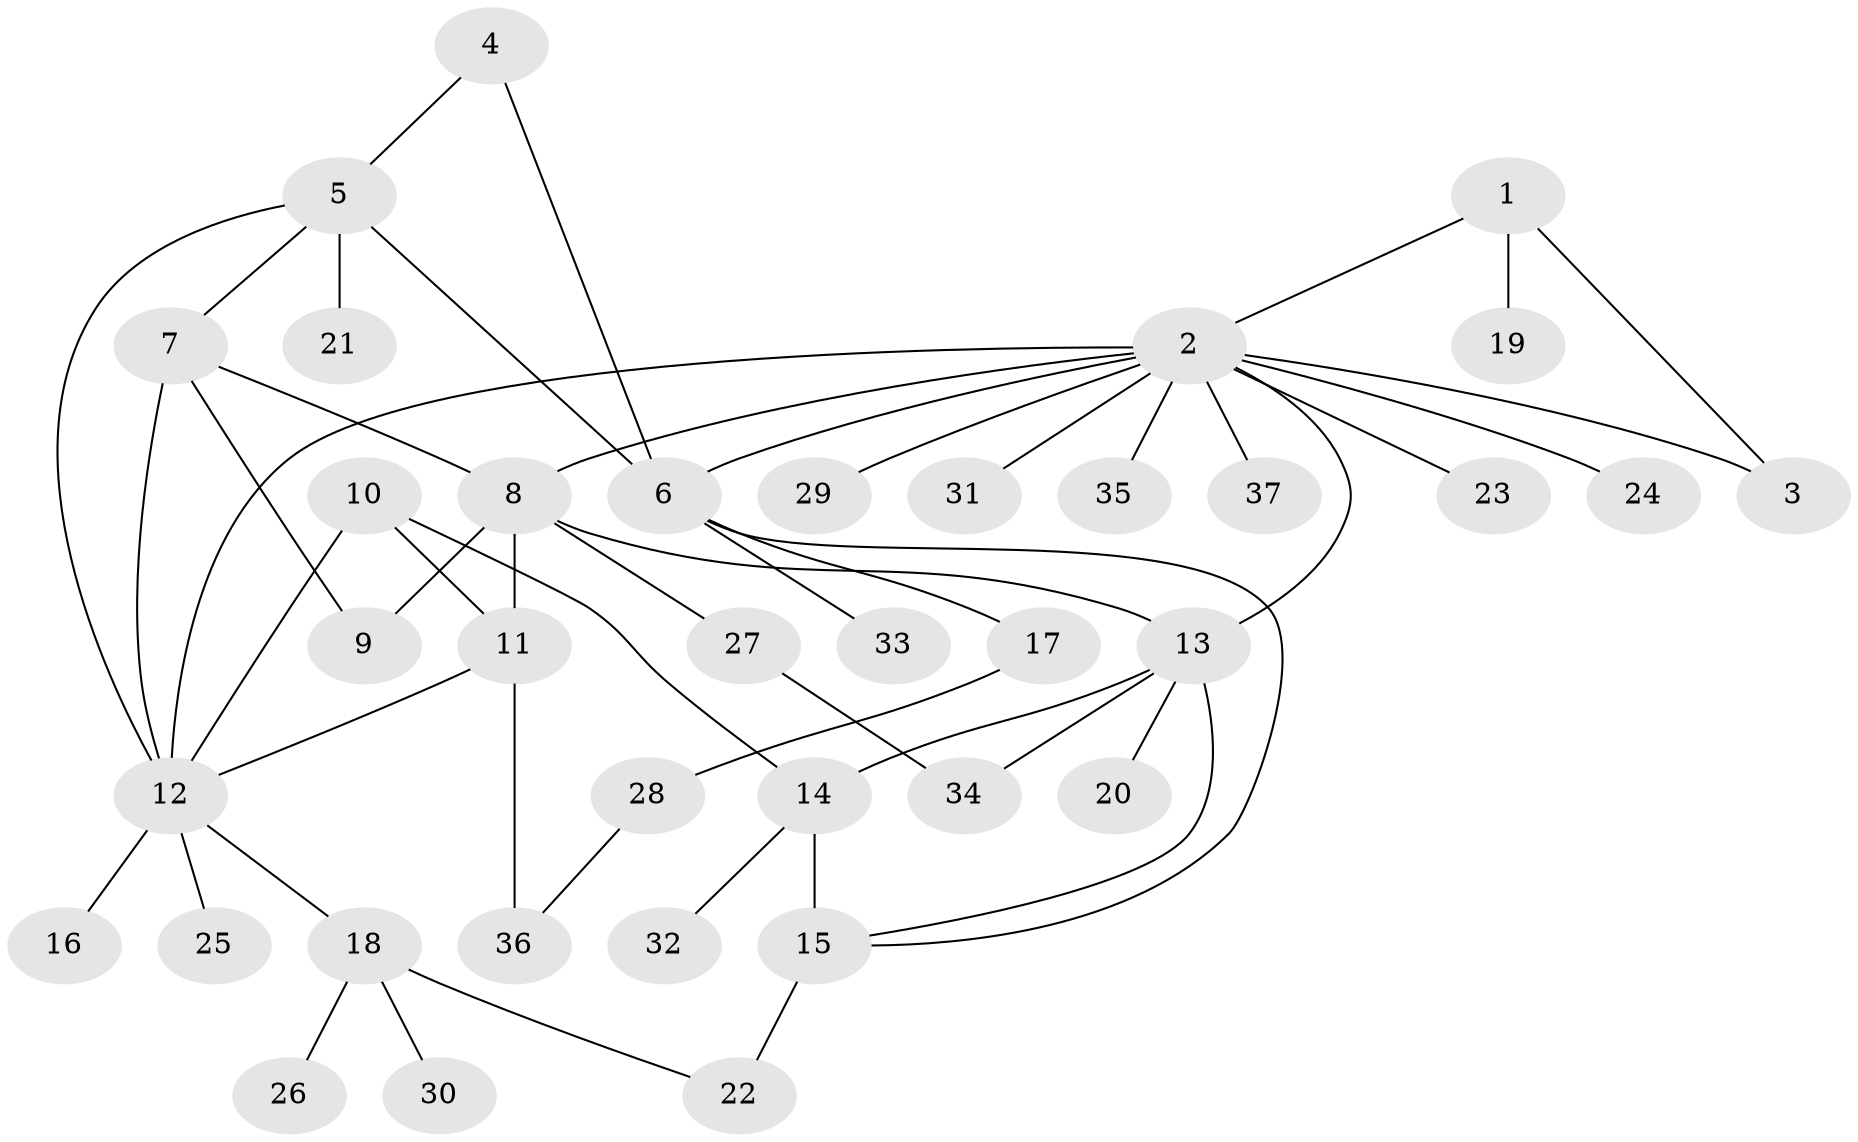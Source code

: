 // original degree distribution, {3: 0.09722222222222222, 13: 0.013888888888888888, 7: 0.041666666666666664, 10: 0.027777777777777776, 6: 0.013888888888888888, 4: 0.05555555555555555, 9: 0.013888888888888888, 1: 0.5972222222222222, 2: 0.125, 5: 0.013888888888888888}
// Generated by graph-tools (version 1.1) at 2025/37/03/09/25 02:37:43]
// undirected, 37 vertices, 51 edges
graph export_dot {
graph [start="1"]
  node [color=gray90,style=filled];
  1;
  2;
  3;
  4;
  5;
  6;
  7;
  8;
  9;
  10;
  11;
  12;
  13;
  14;
  15;
  16;
  17;
  18;
  19;
  20;
  21;
  22;
  23;
  24;
  25;
  26;
  27;
  28;
  29;
  30;
  31;
  32;
  33;
  34;
  35;
  36;
  37;
  1 -- 2 [weight=1.0];
  1 -- 3 [weight=1.0];
  1 -- 19 [weight=1.0];
  2 -- 3 [weight=1.0];
  2 -- 6 [weight=1.0];
  2 -- 8 [weight=1.0];
  2 -- 12 [weight=1.0];
  2 -- 13 [weight=1.0];
  2 -- 23 [weight=1.0];
  2 -- 24 [weight=1.0];
  2 -- 29 [weight=1.0];
  2 -- 31 [weight=1.0];
  2 -- 35 [weight=1.0];
  2 -- 37 [weight=1.0];
  4 -- 5 [weight=1.0];
  4 -- 6 [weight=1.0];
  5 -- 6 [weight=1.0];
  5 -- 7 [weight=1.0];
  5 -- 12 [weight=1.0];
  5 -- 21 [weight=2.0];
  6 -- 15 [weight=1.0];
  6 -- 17 [weight=1.0];
  6 -- 33 [weight=1.0];
  7 -- 8 [weight=1.0];
  7 -- 9 [weight=4.0];
  7 -- 12 [weight=1.0];
  8 -- 9 [weight=1.0];
  8 -- 11 [weight=4.0];
  8 -- 13 [weight=1.0];
  8 -- 27 [weight=1.0];
  10 -- 11 [weight=1.0];
  10 -- 12 [weight=1.0];
  10 -- 14 [weight=1.0];
  11 -- 12 [weight=1.0];
  11 -- 36 [weight=1.0];
  12 -- 16 [weight=2.0];
  12 -- 18 [weight=1.0];
  12 -- 25 [weight=1.0];
  13 -- 14 [weight=1.0];
  13 -- 15 [weight=1.0];
  13 -- 20 [weight=1.0];
  13 -- 34 [weight=1.0];
  14 -- 15 [weight=5.0];
  14 -- 32 [weight=1.0];
  15 -- 22 [weight=1.0];
  17 -- 28 [weight=1.0];
  18 -- 22 [weight=1.0];
  18 -- 26 [weight=1.0];
  18 -- 30 [weight=1.0];
  27 -- 34 [weight=2.0];
  28 -- 36 [weight=1.0];
}

